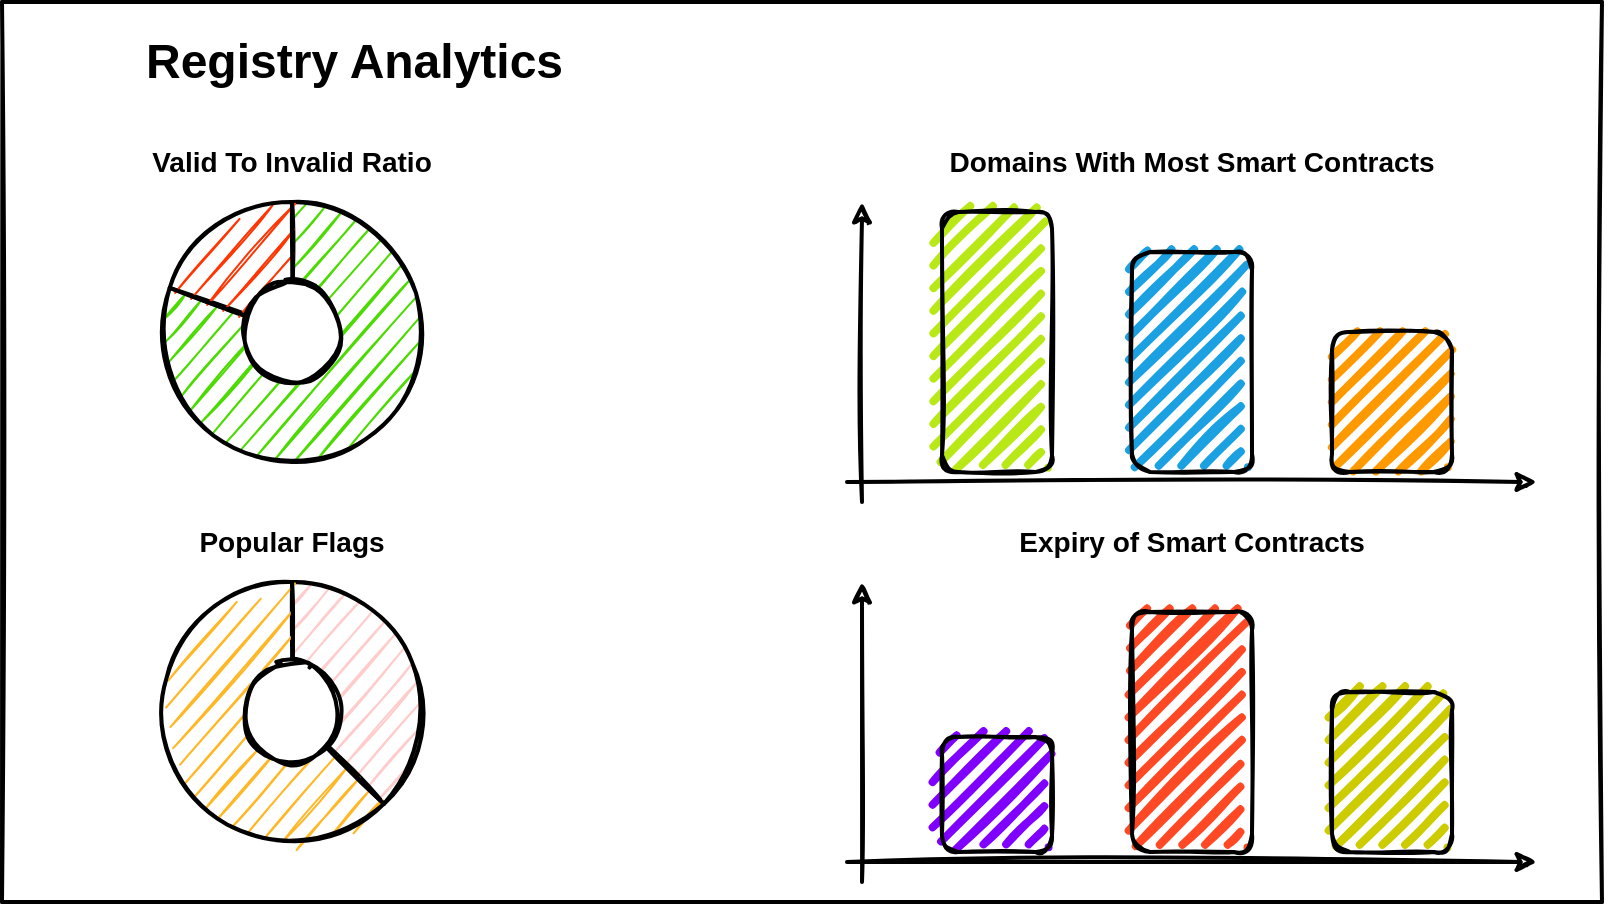 <mxfile version="14.4.2" type="github">
  <diagram id="MCrErEPo9ilewAODCz-R" name="Page-1">
    <mxGraphModel dx="2489" dy="1906" grid="1" gridSize="10" guides="1" tooltips="1" connect="1" arrows="1" fold="1" page="1" pageScale="1" pageWidth="827" pageHeight="1169" math="0" shadow="0">
      <root>
        <mxCell id="0" />
        <mxCell id="1" parent="0" />
        <mxCell id="4mogOLO7gWN9tjYVBM8P-2" value="" style="endArrow=none;html=1;sketch=1;strokeWidth=2" parent="1" edge="1">
          <mxGeometry width="50" height="50" relative="1" as="geometry">
            <mxPoint as="sourcePoint" />
            <mxPoint x="800" as="targetPoint" />
          </mxGeometry>
        </mxCell>
        <mxCell id="4mogOLO7gWN9tjYVBM8P-3" value="" style="endArrow=none;html=1;sketch=1;strokeWidth=2" parent="1" edge="1">
          <mxGeometry width="50" height="50" relative="1" as="geometry">
            <mxPoint as="sourcePoint" />
            <mxPoint y="450" as="targetPoint" />
          </mxGeometry>
        </mxCell>
        <mxCell id="4mogOLO7gWN9tjYVBM8P-4" value="" style="endArrow=none;html=1;sketch=1;strokeWidth=2" parent="1" edge="1">
          <mxGeometry width="50" height="50" relative="1" as="geometry">
            <mxPoint y="450" as="sourcePoint" />
            <mxPoint x="800" y="450" as="targetPoint" />
          </mxGeometry>
        </mxCell>
        <mxCell id="4mogOLO7gWN9tjYVBM8P-5" value="" style="endArrow=none;html=1;sketch=1;strokeWidth=2" parent="1" edge="1">
          <mxGeometry width="50" height="50" relative="1" as="geometry">
            <mxPoint x="800" as="sourcePoint" />
            <mxPoint x="800" y="450" as="targetPoint" />
          </mxGeometry>
        </mxCell>
        <mxCell id="4mogOLO7gWN9tjYVBM8P-7" value="" style="verticalLabelPosition=bottom;verticalAlign=top;html=1;shape=mxgraph.basic.pie;startAngle=0;endAngle=0.805;sketch=1;strokeWidth=2;fillColor=#4BDB02;" parent="1" vertex="1">
          <mxGeometry x="80" y="100" width="130" height="130" as="geometry" />
        </mxCell>
        <mxCell id="z-4D-xyZi6Ggd6ufVYCo-1" value="" style="endArrow=classic;html=1;sketch=1;strokeWidth=2" parent="1" edge="1">
          <mxGeometry width="50" height="50" relative="1" as="geometry">
            <mxPoint x="422.5" y="240" as="sourcePoint" />
            <mxPoint x="767.5" y="240" as="targetPoint" />
          </mxGeometry>
        </mxCell>
        <mxCell id="z-4D-xyZi6Ggd6ufVYCo-3" value="" style="endArrow=classic;html=1;sketch=1;strokeWidth=2" parent="1" edge="1">
          <mxGeometry width="50" height="50" relative="1" as="geometry">
            <mxPoint x="430" y="250" as="sourcePoint" />
            <mxPoint x="430" y="100" as="targetPoint" />
          </mxGeometry>
        </mxCell>
        <mxCell id="z-4D-xyZi6Ggd6ufVYCo-4" value="" style="rounded=1;whiteSpace=wrap;html=1;strokeWidth=2;fillWeight=4;hachureGap=8;hachureAngle=45;fillColor=#1ba1e2;sketch=1;rotation=-90;" parent="1" vertex="1">
          <mxGeometry x="540" y="150" width="110" height="60" as="geometry" />
        </mxCell>
        <mxCell id="z-4D-xyZi6Ggd6ufVYCo-5" value="" style="rounded=1;whiteSpace=wrap;html=1;strokeWidth=2;fillWeight=4;hachureGap=8;hachureAngle=45;fillColor=#B8E916;sketch=1;rotation=-90;" parent="1" vertex="1">
          <mxGeometry x="432.5" y="142.5" width="130" height="55" as="geometry" />
        </mxCell>
        <mxCell id="z-4D-xyZi6Ggd6ufVYCo-6" value="" style="rounded=1;whiteSpace=wrap;html=1;strokeWidth=2;fillWeight=4;hachureGap=8;hachureAngle=45;fillColor=#FF9900;sketch=1;rotation=-90;" parent="1" vertex="1">
          <mxGeometry x="660" y="170" width="70" height="60" as="geometry" />
        </mxCell>
        <mxCell id="z-4D-xyZi6Ggd6ufVYCo-7" value="" style="verticalLabelPosition=bottom;verticalAlign=top;html=1;shape=mxgraph.basic.pie;endAngle=0;startAngle=0.805;sketch=1;strokeWidth=2;fillColor=#FF3503;" parent="1" vertex="1">
          <mxGeometry x="80" y="100" width="130" height="130" as="geometry" />
        </mxCell>
        <mxCell id="KP0oGa1CEJmA514e3bT1-1" value="&lt;font style=&quot;font-size: 24px&quot;&gt;&lt;b&gt;Registry Analytics&lt;/b&gt;&lt;/font&gt;" style="text;html=1;strokeColor=none;fillColor=none;align=left;verticalAlign=middle;whiteSpace=wrap;rounded=0;" parent="1" vertex="1">
          <mxGeometry x="70" y="20" width="280" height="20" as="geometry" />
        </mxCell>
        <mxCell id="KP0oGa1CEJmA514e3bT1-3" value="" style="verticalLabelPosition=bottom;verticalAlign=top;html=1;shape=mxgraph.basic.pie;startAngle=0;endAngle=0.375;sketch=1;strokeWidth=2;fillColor=#FFCCCC;" parent="1" vertex="1">
          <mxGeometry x="80" y="290" width="130" height="130" as="geometry" />
        </mxCell>
        <mxCell id="KP0oGa1CEJmA514e3bT1-5" value="&lt;font style=&quot;font-size: 14px&quot;&gt;&lt;b&gt;Popular Flags&lt;/b&gt;&lt;/font&gt;" style="text;html=1;strokeColor=none;fillColor=none;align=center;verticalAlign=middle;whiteSpace=wrap;rounded=0;" parent="1" vertex="1">
          <mxGeometry x="95" y="260" width="100" height="20" as="geometry" />
        </mxCell>
        <mxCell id="KP0oGa1CEJmA514e3bT1-6" value="&lt;font style=&quot;font-size: 14px&quot;&gt;&lt;b&gt;Valid To Invalid Ratio&lt;/b&gt;&lt;/font&gt;" style="text;html=1;strokeColor=none;fillColor=none;align=center;verticalAlign=middle;whiteSpace=wrap;rounded=0;" parent="1" vertex="1">
          <mxGeometry x="70" y="70" width="150" height="20" as="geometry" />
        </mxCell>
        <mxCell id="KP0oGa1CEJmA514e3bT1-7" value="" style="verticalLabelPosition=bottom;verticalAlign=top;html=1;shape=mxgraph.basic.pie;endAngle=0;startAngle=0.375;sketch=1;strokeWidth=2;fillColor=#FFB725;" parent="1" vertex="1">
          <mxGeometry x="80" y="290" width="130" height="130" as="geometry" />
        </mxCell>
        <mxCell id="KP0oGa1CEJmA514e3bT1-8" value="" style="ellipse;whiteSpace=wrap;html=1;aspect=fixed;sketch=1;strokeWidth=2" parent="1" vertex="1">
          <mxGeometry x="120" y="140" width="50" height="50" as="geometry" />
        </mxCell>
        <mxCell id="KP0oGa1CEJmA514e3bT1-9" value="" style="ellipse;whiteSpace=wrap;html=1;aspect=fixed;sketch=1;strokeWidth=2" parent="1" vertex="1">
          <mxGeometry x="120" y="330" width="50" height="50" as="geometry" />
        </mxCell>
        <mxCell id="KP0oGa1CEJmA514e3bT1-10" value="&lt;font style=&quot;font-size: 14px&quot;&gt;&lt;b&gt;Domains With Most Smart Contracts&lt;/b&gt;&lt;/font&gt;" style="text;html=1;strokeColor=none;fillColor=none;align=center;verticalAlign=middle;whiteSpace=wrap;rounded=0;" parent="1" vertex="1">
          <mxGeometry x="470" y="70" width="250" height="20" as="geometry" />
        </mxCell>
        <mxCell id="KP0oGa1CEJmA514e3bT1-11" value="&lt;font style=&quot;font-size: 14px&quot;&gt;&lt;b&gt;Expiry of Smart Contracts&lt;/b&gt;&lt;/font&gt;" style="text;html=1;strokeColor=none;fillColor=none;align=center;verticalAlign=middle;whiteSpace=wrap;rounded=0;" parent="1" vertex="1">
          <mxGeometry x="470" y="260" width="250" height="20" as="geometry" />
        </mxCell>
        <mxCell id="KP0oGa1CEJmA514e3bT1-12" value="" style="endArrow=classic;html=1;sketch=1;strokeWidth=2" parent="1" edge="1">
          <mxGeometry width="50" height="50" relative="1" as="geometry">
            <mxPoint x="422.5" y="430" as="sourcePoint" />
            <mxPoint x="767.5" y="430" as="targetPoint" />
          </mxGeometry>
        </mxCell>
        <mxCell id="KP0oGa1CEJmA514e3bT1-13" value="" style="endArrow=classic;html=1;sketch=1;strokeWidth=2" parent="1" edge="1">
          <mxGeometry width="50" height="50" relative="1" as="geometry">
            <mxPoint x="430" y="440" as="sourcePoint" />
            <mxPoint x="430" y="290" as="targetPoint" />
          </mxGeometry>
        </mxCell>
        <mxCell id="KP0oGa1CEJmA514e3bT1-14" value="" style="rounded=1;whiteSpace=wrap;html=1;strokeWidth=2;fillWeight=4;hachureGap=8;hachureAngle=45;fillColor=#FF4925;sketch=1;rotation=-90;" parent="1" vertex="1">
          <mxGeometry x="535" y="335" width="120" height="60" as="geometry" />
        </mxCell>
        <mxCell id="KP0oGa1CEJmA514e3bT1-15" value="" style="rounded=1;whiteSpace=wrap;html=1;strokeWidth=2;fillWeight=4;hachureGap=8;hachureAngle=45;fillColor=#7F00FF;sketch=1;rotation=-90;" parent="1" vertex="1">
          <mxGeometry x="468.75" y="368.75" width="57.5" height="55" as="geometry" />
        </mxCell>
        <mxCell id="KP0oGa1CEJmA514e3bT1-16" value="" style="rounded=1;whiteSpace=wrap;html=1;strokeWidth=2;fillWeight=4;hachureGap=8;hachureAngle=45;fillColor=#CCCC00;sketch=1;rotation=-90;" parent="1" vertex="1">
          <mxGeometry x="655" y="355" width="80" height="60" as="geometry" />
        </mxCell>
      </root>
    </mxGraphModel>
  </diagram>
</mxfile>
